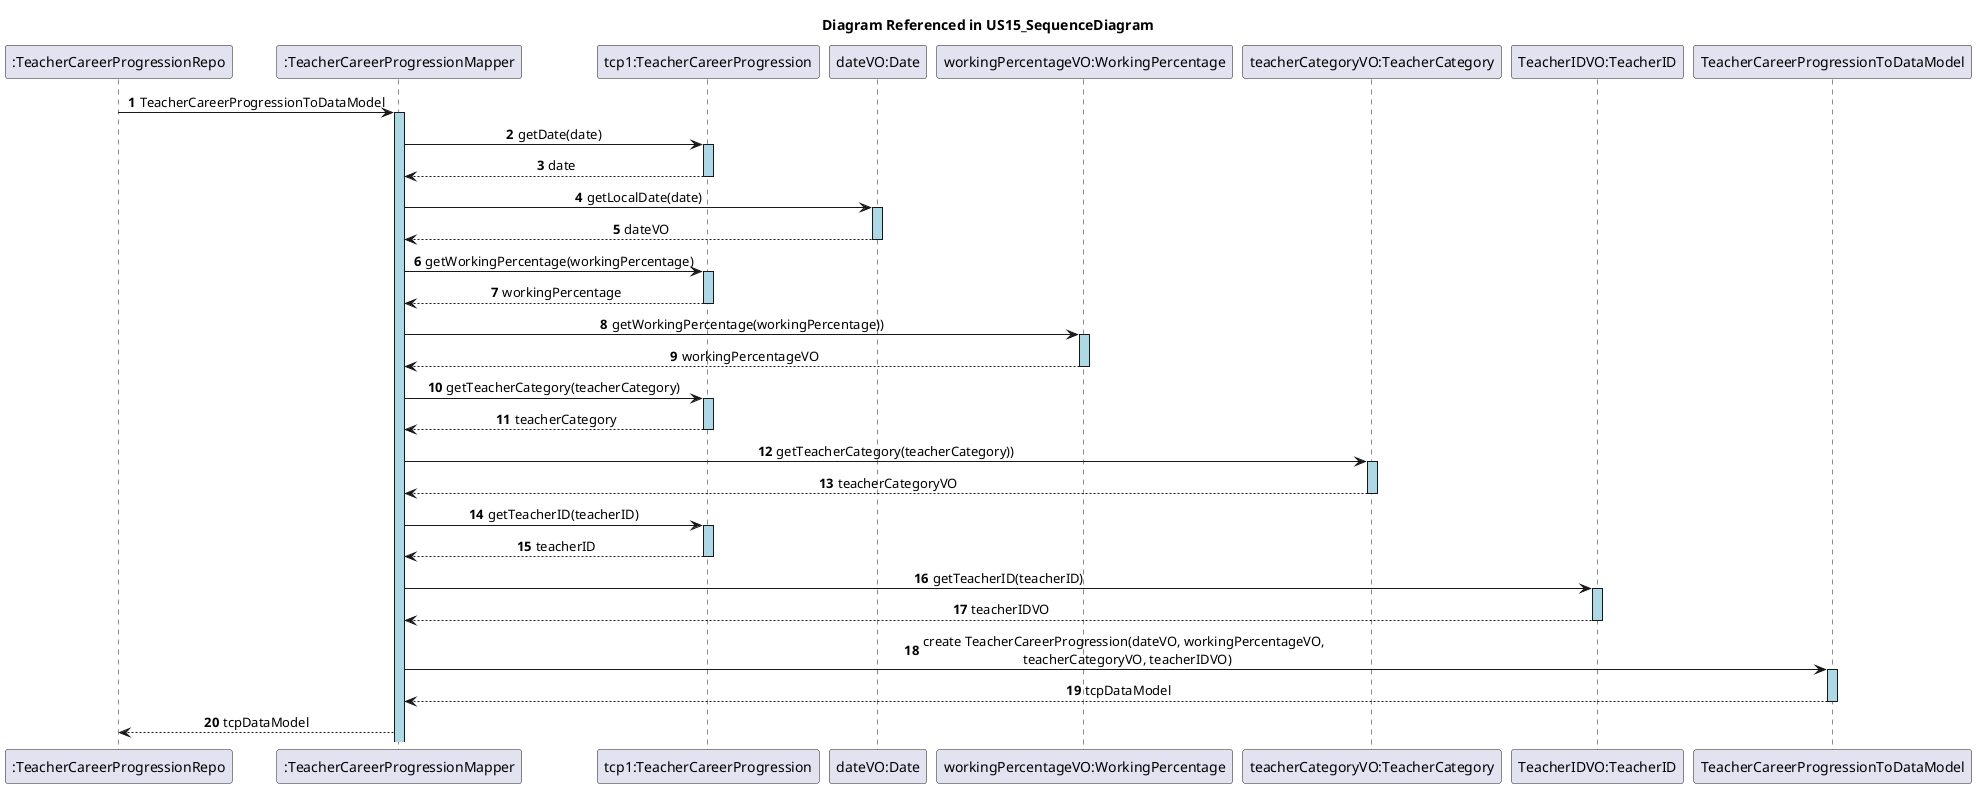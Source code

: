 @startuml
autonumber
skinparam sequenceMessageAlign center
skinparam sequenceLifeLineBackgroundColor lightblue
title Diagram Referenced in US15_SequenceDiagram

participant ":TeacherCareerProgressionRepo" as TCPRepo
participant ":TeacherCareerProgressionMapper" as TCPMapper
participant "tcp1:TeacherCareerProgression" as TCP
participant "dateVO:Date" as DateVO
participant "workingPercentageVO:WorkingPercentage" as WPVO
participant "teacherCategoryVO:TeacherCategory" as TCVO
participant "TeacherIDVO:TeacherID" as TID
participant "TeacherCareerProgressionToDataModel" as TCPDM

TCPRepo -> TCPMapper : TeacherCareerProgressionToDataModel
activate TCPMapper
TCPMapper -> TCP : getDate(date)
activate TCP
TCP --> TCPMapper : date
deactivate TCP
TCPMapper -> DateVO : getLocalDate(date)
activate DateVO
DateVO -->TCPMapper : dateVO
deactivate DateVO

TCPMapper -> TCP : getWorkingPercentage(workingPercentage)
activate TCP
TCP --> TCPMapper : workingPercentage
deactivate TCP
TCPMapper -> WPVO : getWorkingPercentage(workingPercentage))
activate WPVO
WPVO -->TCPMapper : workingPercentageVO
deactivate WPVO

TCPMapper -> TCP : getTeacherCategory(teacherCategory)
activate TCP
TCP --> TCPMapper : teacherCategory
deactivate TCP
TCPMapper -> TCVO : getTeacherCategory(teacherCategory))
activate TCVO
TCVO -->TCPMapper : teacherCategoryVO
deactivate TCVO

TCPMapper -> TCP : getTeacherID(teacherID)
activate TCP
TCP --> TCPMapper : teacherID
deactivate TCP
TCPMapper -> TID : getTeacherID(teacherID)
activate TID
TID -->TCPMapper : teacherIDVO
deactivate TID

TCPMapper -> TCPDM : create TeacherCareerProgression(dateVO, workingPercentageVO, \n teacherCategoryVO, teacherIDVO)
activate TCPDM
TCPDM --> TCPMapper : tcpDataModel
deactivate TCPDM
TCPMapper --> TCPRepo : tcpDataModel
@enduml